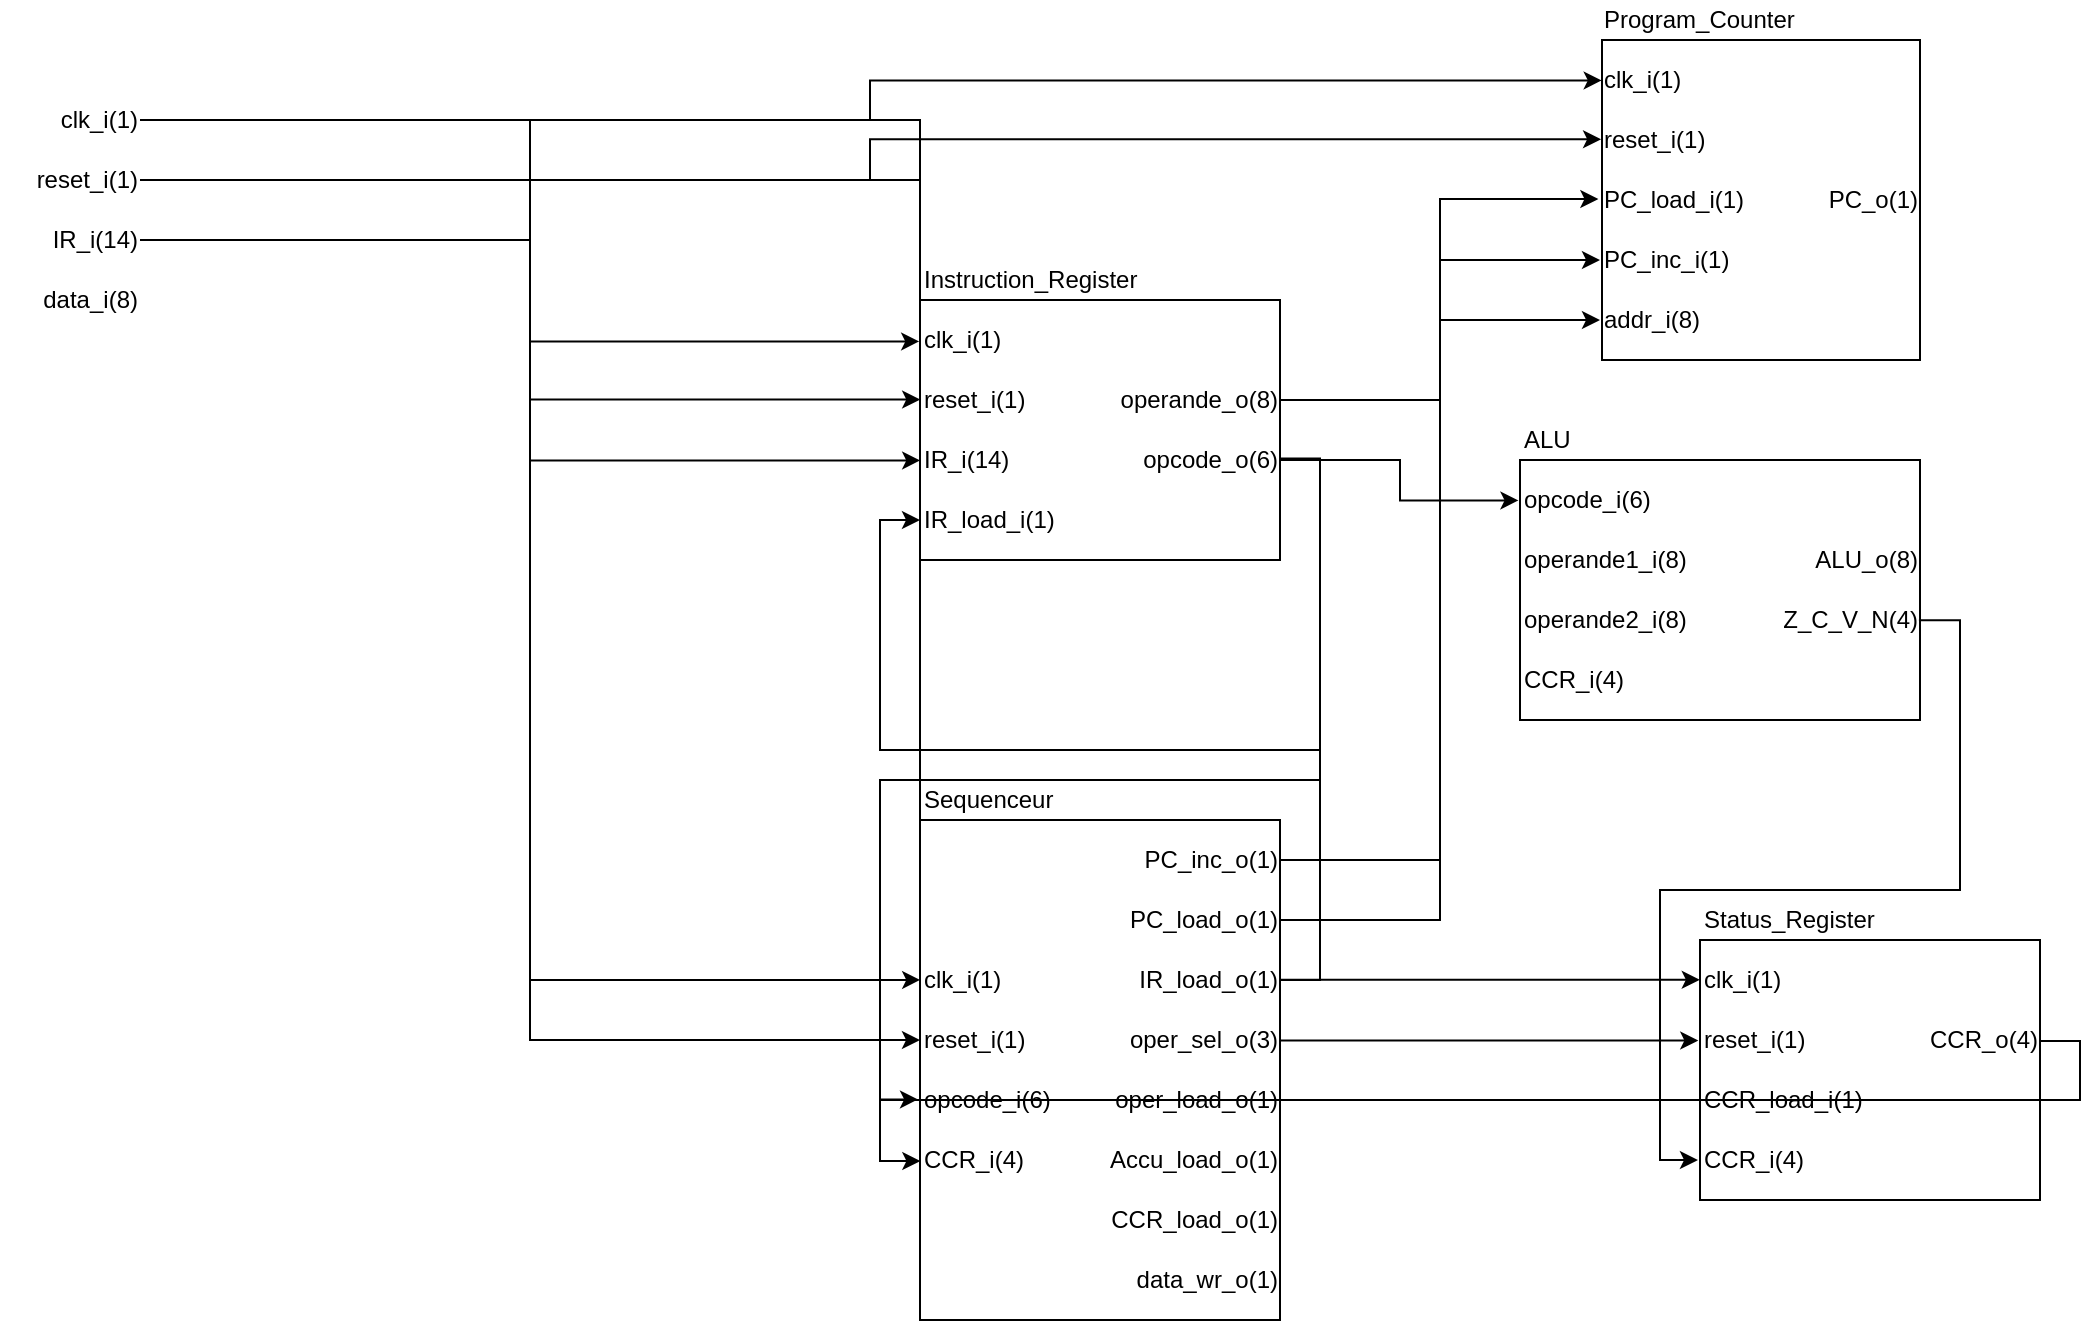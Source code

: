 <mxfile version="23.1.5" type="device">
  <diagram name="Page-1" id="jwIUeSGBcwA--1RXkkxF">
    <mxGraphModel dx="1886" dy="871" grid="1" gridSize="10" guides="1" tooltips="1" connect="1" arrows="1" fold="1" page="1" pageScale="1" pageWidth="1169" pageHeight="827" math="0" shadow="0">
      <root>
        <mxCell id="0" />
        <mxCell id="1" parent="0" />
        <mxCell id="cXgWGchafQ5C-qkIUdc8-190" value="" style="group" vertex="1" connectable="0" parent="1">
          <mxGeometry x="500" y="170" width="180" height="150" as="geometry" />
        </mxCell>
        <mxCell id="cXgWGchafQ5C-qkIUdc8-164" value="" style="whiteSpace=wrap;html=1;" vertex="1" parent="cXgWGchafQ5C-qkIUdc8-190">
          <mxGeometry y="20" width="180" height="130" as="geometry" />
        </mxCell>
        <mxCell id="cXgWGchafQ5C-qkIUdc8-177" value="clk_i(1)" style="text;html=1;align=left;verticalAlign=middle;resizable=1;points=[];autosize=0;strokeColor=none;fillColor=none;movable=1;rotatable=1;deletable=1;editable=1;locked=0;connectable=1;" vertex="1" parent="cXgWGchafQ5C-qkIUdc8-190">
          <mxGeometry y="30" width="50" height="20" as="geometry" />
        </mxCell>
        <mxCell id="cXgWGchafQ5C-qkIUdc8-178" value="reset_i(1)" style="text;html=1;align=left;verticalAlign=middle;resizable=1;points=[];autosize=0;strokeColor=none;fillColor=none;movable=1;rotatable=1;deletable=1;editable=1;locked=0;connectable=1;" vertex="1" parent="cXgWGchafQ5C-qkIUdc8-190">
          <mxGeometry y="60" width="50" height="20" as="geometry" />
        </mxCell>
        <mxCell id="cXgWGchafQ5C-qkIUdc8-179" value="IR_i(14)" style="text;html=1;align=left;verticalAlign=middle;resizable=1;points=[];autosize=0;strokeColor=none;fillColor=none;movable=1;rotatable=1;deletable=1;editable=1;locked=0;connectable=1;" vertex="1" parent="cXgWGchafQ5C-qkIUdc8-190">
          <mxGeometry y="90" width="50" height="20" as="geometry" />
        </mxCell>
        <mxCell id="cXgWGchafQ5C-qkIUdc8-181" value="Instruction_Register" style="text;html=1;align=left;verticalAlign=middle;resizable=1;points=[];autosize=0;strokeColor=none;fillColor=none;movable=1;rotatable=1;deletable=1;editable=1;locked=0;connectable=1;" vertex="1" parent="cXgWGchafQ5C-qkIUdc8-190">
          <mxGeometry width="120" height="20" as="geometry" />
        </mxCell>
        <mxCell id="cXgWGchafQ5C-qkIUdc8-184" value="IR_load_i(1)" style="text;html=1;align=left;verticalAlign=middle;resizable=1;points=[];autosize=0;strokeColor=none;fillColor=none;movable=1;rotatable=1;deletable=1;editable=1;locked=0;connectable=1;" vertex="1" parent="cXgWGchafQ5C-qkIUdc8-190">
          <mxGeometry y="120" width="70" height="20" as="geometry" />
        </mxCell>
        <mxCell id="cXgWGchafQ5C-qkIUdc8-185" value="operande_o(8)" style="text;html=1;align=right;verticalAlign=middle;resizable=1;points=[];autosize=0;strokeColor=none;fillColor=none;movable=1;rotatable=1;deletable=1;editable=1;locked=0;connectable=1;" vertex="1" parent="cXgWGchafQ5C-qkIUdc8-190">
          <mxGeometry x="90" y="60" width="90" height="20" as="geometry" />
        </mxCell>
        <mxCell id="cXgWGchafQ5C-qkIUdc8-186" value="opcode_o(6)" style="text;html=1;align=right;verticalAlign=middle;resizable=1;points=[];autosize=0;strokeColor=none;fillColor=none;movable=1;rotatable=1;deletable=1;editable=1;locked=0;connectable=1;" vertex="1" parent="cXgWGchafQ5C-qkIUdc8-190">
          <mxGeometry x="90" y="90" width="90" height="20" as="geometry" />
        </mxCell>
        <mxCell id="cXgWGchafQ5C-qkIUdc8-203" style="edgeStyle=orthogonalEdgeStyle;rounded=0;orthogonalLoop=1;jettySize=auto;html=1;entryX=-0.008;entryY=0.536;entryDx=0;entryDy=0;entryPerimeter=0;" edge="1" parent="1" source="cXgWGchafQ5C-qkIUdc8-197" target="cXgWGchafQ5C-qkIUdc8-177">
          <mxGeometry relative="1" as="geometry">
            <mxPoint x="490" y="110" as="targetPoint" />
          </mxGeometry>
        </mxCell>
        <mxCell id="cXgWGchafQ5C-qkIUdc8-216" style="edgeStyle=orthogonalEdgeStyle;rounded=0;orthogonalLoop=1;jettySize=auto;html=1;entryX=0.017;entryY=0.51;entryDx=0;entryDy=0;entryPerimeter=0;" edge="1" parent="1" source="cXgWGchafQ5C-qkIUdc8-197" target="cXgWGchafQ5C-qkIUdc8-206">
          <mxGeometry relative="1" as="geometry">
            <mxPoint x="620" y="90" as="targetPoint" />
          </mxGeometry>
        </mxCell>
        <mxCell id="cXgWGchafQ5C-qkIUdc8-247" style="edgeStyle=orthogonalEdgeStyle;rounded=0;orthogonalLoop=1;jettySize=auto;html=1;entryX=0.002;entryY=0.499;entryDx=0;entryDy=0;entryPerimeter=0;" edge="1" parent="1" source="cXgWGchafQ5C-qkIUdc8-197" target="cXgWGchafQ5C-qkIUdc8-228">
          <mxGeometry relative="1" as="geometry">
            <mxPoint x="200" y="440" as="targetPoint" />
          </mxGeometry>
        </mxCell>
        <mxCell id="cXgWGchafQ5C-qkIUdc8-265" style="edgeStyle=orthogonalEdgeStyle;rounded=0;orthogonalLoop=1;jettySize=auto;html=1;entryX=-0.002;entryY=0.494;entryDx=0;entryDy=0;entryPerimeter=0;" edge="1" parent="1" source="cXgWGchafQ5C-qkIUdc8-197" target="cXgWGchafQ5C-qkIUdc8-253">
          <mxGeometry relative="1" as="geometry">
            <mxPoint x="830" y="540" as="targetPoint" />
          </mxGeometry>
        </mxCell>
        <mxCell id="cXgWGchafQ5C-qkIUdc8-197" value="clk_i(1)" style="text;html=1;align=right;verticalAlign=middle;resizable=1;points=[];autosize=0;strokeColor=none;fillColor=none;movable=1;rotatable=1;deletable=1;editable=1;locked=0;connectable=1;" vertex="1" parent="1">
          <mxGeometry x="40" y="90" width="70" height="20" as="geometry" />
        </mxCell>
        <mxCell id="cXgWGchafQ5C-qkIUdc8-217" style="edgeStyle=orthogonalEdgeStyle;rounded=0;orthogonalLoop=1;jettySize=auto;html=1;entryX=0.009;entryY=0.482;entryDx=0;entryDy=0;entryPerimeter=0;" edge="1" parent="1" source="cXgWGchafQ5C-qkIUdc8-198" target="cXgWGchafQ5C-qkIUdc8-207">
          <mxGeometry relative="1" as="geometry">
            <mxPoint x="620" y="110.0" as="targetPoint" />
          </mxGeometry>
        </mxCell>
        <mxCell id="cXgWGchafQ5C-qkIUdc8-248" style="edgeStyle=orthogonalEdgeStyle;rounded=0;orthogonalLoop=1;jettySize=auto;html=1;entryX=0;entryY=0.5;entryDx=0;entryDy=0;entryPerimeter=0;" edge="1" parent="1" source="cXgWGchafQ5C-qkIUdc8-198" target="cXgWGchafQ5C-qkIUdc8-229">
          <mxGeometry relative="1" as="geometry">
            <mxPoint x="190" y="490" as="targetPoint" />
          </mxGeometry>
        </mxCell>
        <mxCell id="cXgWGchafQ5C-qkIUdc8-266" style="edgeStyle=orthogonalEdgeStyle;rounded=0;orthogonalLoop=1;jettySize=auto;html=1;entryX=-0.014;entryY=0.513;entryDx=0;entryDy=0;entryPerimeter=0;" edge="1" parent="1" source="cXgWGchafQ5C-qkIUdc8-198" target="cXgWGchafQ5C-qkIUdc8-257">
          <mxGeometry relative="1" as="geometry">
            <mxPoint x="830" y="620" as="targetPoint" />
          </mxGeometry>
        </mxCell>
        <mxCell id="cXgWGchafQ5C-qkIUdc8-198" value="reset_i(1)" style="text;html=1;align=right;verticalAlign=middle;resizable=1;points=[];autosize=0;strokeColor=none;fillColor=none;movable=1;rotatable=1;deletable=1;editable=1;locked=0;connectable=1;" vertex="1" parent="1">
          <mxGeometry x="50" y="120" width="60" height="20" as="geometry" />
        </mxCell>
        <mxCell id="cXgWGchafQ5C-qkIUdc8-205" style="edgeStyle=orthogonalEdgeStyle;rounded=0;orthogonalLoop=1;jettySize=auto;html=1;entryX=0.002;entryY=0.512;entryDx=0;entryDy=0;entryPerimeter=0;" edge="1" parent="1" source="cXgWGchafQ5C-qkIUdc8-200" target="cXgWGchafQ5C-qkIUdc8-179">
          <mxGeometry relative="1" as="geometry">
            <mxPoint x="450" y="160" as="targetPoint" />
          </mxGeometry>
        </mxCell>
        <mxCell id="cXgWGchafQ5C-qkIUdc8-200" value="IR_i(14)" style="text;html=1;align=right;verticalAlign=middle;resizable=1;points=[];autosize=0;strokeColor=none;fillColor=none;movable=1;rotatable=1;deletable=1;editable=1;locked=0;connectable=1;" vertex="1" parent="1">
          <mxGeometry x="60" y="150" width="50" height="20" as="geometry" />
        </mxCell>
        <mxCell id="cXgWGchafQ5C-qkIUdc8-201" value="data_i(8)" style="text;html=1;align=right;verticalAlign=middle;resizable=1;points=[];autosize=0;strokeColor=none;fillColor=none;movable=1;rotatable=1;deletable=1;editable=1;locked=0;connectable=1;" vertex="1" parent="1">
          <mxGeometry x="50" y="180" width="60" height="20" as="geometry" />
        </mxCell>
        <mxCell id="cXgWGchafQ5C-qkIUdc8-204" style="edgeStyle=orthogonalEdgeStyle;rounded=0;orthogonalLoop=1;jettySize=auto;html=1;entryX=0.002;entryY=0.488;entryDx=0;entryDy=0;entryPerimeter=0;" edge="1" parent="1" source="cXgWGchafQ5C-qkIUdc8-198" target="cXgWGchafQ5C-qkIUdc8-178">
          <mxGeometry relative="1" as="geometry">
            <mxPoint x="410" y="170" as="targetPoint" />
          </mxGeometry>
        </mxCell>
        <mxCell id="cXgWGchafQ5C-qkIUdc8-214" style="edgeStyle=orthogonalEdgeStyle;rounded=0;orthogonalLoop=1;jettySize=auto;html=1;entryX=0;entryY=0.5;entryDx=0;entryDy=0;entryPerimeter=0;" edge="1" parent="1" source="cXgWGchafQ5C-qkIUdc8-185" target="cXgWGchafQ5C-qkIUdc8-210">
          <mxGeometry relative="1" as="geometry">
            <mxPoint x="660" y="220" as="targetPoint" />
          </mxGeometry>
        </mxCell>
        <mxCell id="cXgWGchafQ5C-qkIUdc8-215" value="" style="group" vertex="1" connectable="0" parent="1">
          <mxGeometry x="840" y="40" width="160" height="180" as="geometry" />
        </mxCell>
        <mxCell id="cXgWGchafQ5C-qkIUdc8-212" value="" style="whiteSpace=wrap;html=1;" vertex="1" parent="cXgWGchafQ5C-qkIUdc8-215">
          <mxGeometry x="1" y="20" width="159" height="160" as="geometry" />
        </mxCell>
        <mxCell id="cXgWGchafQ5C-qkIUdc8-206" value="clk_i(1)" style="text;html=1;align=left;verticalAlign=middle;resizable=1;points=[];autosize=0;strokeColor=none;fillColor=none;movable=1;rotatable=1;deletable=1;editable=1;locked=0;connectable=1;" vertex="1" parent="cXgWGchafQ5C-qkIUdc8-215">
          <mxGeometry y="30" width="50" height="20" as="geometry" />
        </mxCell>
        <mxCell id="cXgWGchafQ5C-qkIUdc8-207" value="reset_i(1)" style="text;html=1;align=left;verticalAlign=middle;resizable=1;points=[];autosize=0;strokeColor=none;fillColor=none;movable=1;rotatable=1;deletable=1;editable=1;locked=0;connectable=1;" vertex="1" parent="cXgWGchafQ5C-qkIUdc8-215">
          <mxGeometry y="60" width="60" height="20" as="geometry" />
        </mxCell>
        <mxCell id="cXgWGchafQ5C-qkIUdc8-208" value="PC_load_i(1)" style="text;html=1;align=left;verticalAlign=middle;resizable=1;points=[];autosize=0;strokeColor=none;fillColor=none;movable=1;rotatable=1;deletable=1;editable=1;locked=0;connectable=1;" vertex="1" parent="cXgWGchafQ5C-qkIUdc8-215">
          <mxGeometry y="90" width="80" height="20" as="geometry" />
        </mxCell>
        <mxCell id="cXgWGchafQ5C-qkIUdc8-209" value="PC_inc_i(1)" style="text;html=1;align=left;verticalAlign=middle;resizable=1;points=[];autosize=0;strokeColor=none;fillColor=none;movable=1;rotatable=1;deletable=1;editable=1;locked=0;connectable=1;" vertex="1" parent="cXgWGchafQ5C-qkIUdc8-215">
          <mxGeometry y="120" width="80" height="20" as="geometry" />
        </mxCell>
        <mxCell id="cXgWGchafQ5C-qkIUdc8-210" value="addr_i(8)" style="text;html=1;align=left;verticalAlign=middle;resizable=1;points=[];autosize=0;strokeColor=none;fillColor=none;movable=1;rotatable=1;deletable=1;editable=1;locked=0;connectable=1;" vertex="1" parent="cXgWGchafQ5C-qkIUdc8-215">
          <mxGeometry y="150" width="60" height="20" as="geometry" />
        </mxCell>
        <mxCell id="cXgWGchafQ5C-qkIUdc8-211" value="PC_o(1)" style="text;html=1;align=right;verticalAlign=middle;resizable=1;points=[];autosize=0;strokeColor=none;fillColor=none;movable=1;rotatable=1;deletable=1;editable=1;locked=0;connectable=1;" vertex="1" parent="cXgWGchafQ5C-qkIUdc8-215">
          <mxGeometry x="100" y="90" width="60" height="20" as="geometry" />
        </mxCell>
        <mxCell id="cXgWGchafQ5C-qkIUdc8-213" value="Program_Counter" style="text;html=1;align=left;verticalAlign=middle;resizable=1;points=[];autosize=0;strokeColor=none;fillColor=none;movable=1;rotatable=1;deletable=1;editable=1;locked=0;connectable=1;" vertex="1" parent="cXgWGchafQ5C-qkIUdc8-215">
          <mxGeometry width="110" height="20" as="geometry" />
        </mxCell>
        <mxCell id="cXgWGchafQ5C-qkIUdc8-226" value="" style="group" vertex="1" connectable="0" parent="1">
          <mxGeometry x="800" y="250" width="200" height="150" as="geometry" />
        </mxCell>
        <mxCell id="cXgWGchafQ5C-qkIUdc8-224" value="" style="whiteSpace=wrap;html=1;" vertex="1" parent="cXgWGchafQ5C-qkIUdc8-226">
          <mxGeometry y="20" width="200" height="130" as="geometry" />
        </mxCell>
        <mxCell id="cXgWGchafQ5C-qkIUdc8-218" value="opcode_i(6)" style="text;html=1;align=left;verticalAlign=middle;resizable=1;points=[];autosize=0;strokeColor=none;fillColor=none;movable=1;rotatable=1;deletable=1;editable=1;locked=0;connectable=1;" vertex="1" parent="cXgWGchafQ5C-qkIUdc8-226">
          <mxGeometry y="30" width="70" height="20" as="geometry" />
        </mxCell>
        <mxCell id="cXgWGchafQ5C-qkIUdc8-220" value="operande2_i(8)" style="text;html=1;align=left;verticalAlign=middle;resizable=1;points=[];autosize=0;strokeColor=none;fillColor=none;movable=1;rotatable=1;deletable=1;editable=1;locked=0;connectable=1;" vertex="1" parent="cXgWGchafQ5C-qkIUdc8-226">
          <mxGeometry y="90" width="90" height="20" as="geometry" />
        </mxCell>
        <mxCell id="cXgWGchafQ5C-qkIUdc8-219" value="operande1_i(8)" style="text;html=1;align=left;verticalAlign=middle;resizable=1;points=[];autosize=0;strokeColor=none;fillColor=none;movable=1;rotatable=1;deletable=1;editable=1;locked=0;connectable=1;" vertex="1" parent="cXgWGchafQ5C-qkIUdc8-226">
          <mxGeometry y="60" width="90" height="20" as="geometry" />
        </mxCell>
        <mxCell id="cXgWGchafQ5C-qkIUdc8-221" value="CCR_i(4)" style="text;html=1;align=left;verticalAlign=middle;resizable=1;points=[];autosize=0;strokeColor=none;fillColor=none;movable=1;rotatable=1;deletable=1;editable=1;locked=0;connectable=1;" vertex="1" parent="cXgWGchafQ5C-qkIUdc8-226">
          <mxGeometry y="120" width="60" height="20" as="geometry" />
        </mxCell>
        <mxCell id="cXgWGchafQ5C-qkIUdc8-222" value="ALU_o(8)" style="text;html=1;align=right;verticalAlign=middle;resizable=1;points=[];autosize=0;strokeColor=none;fillColor=none;movable=1;rotatable=1;deletable=1;editable=1;locked=0;connectable=1;" vertex="1" parent="cXgWGchafQ5C-qkIUdc8-226">
          <mxGeometry x="110" y="60" width="90" height="20" as="geometry" />
        </mxCell>
        <mxCell id="cXgWGchafQ5C-qkIUdc8-223" value="Z_C_V_N(4)" style="text;html=1;align=right;verticalAlign=middle;resizable=1;points=[];autosize=0;strokeColor=none;fillColor=none;movable=1;rotatable=1;deletable=1;editable=1;locked=0;connectable=1;" vertex="1" parent="cXgWGchafQ5C-qkIUdc8-226">
          <mxGeometry x="110" y="90" width="90" height="20" as="geometry" />
        </mxCell>
        <mxCell id="cXgWGchafQ5C-qkIUdc8-225" value="ALU" style="text;html=1;align=left;verticalAlign=middle;resizable=1;points=[];autosize=0;strokeColor=none;fillColor=none;movable=1;rotatable=1;deletable=1;editable=1;locked=0;connectable=1;" vertex="1" parent="cXgWGchafQ5C-qkIUdc8-226">
          <mxGeometry width="40" height="20" as="geometry" />
        </mxCell>
        <mxCell id="cXgWGchafQ5C-qkIUdc8-227" style="edgeStyle=orthogonalEdgeStyle;rounded=0;orthogonalLoop=1;jettySize=auto;html=1;entryX=-0.011;entryY=0.51;entryDx=0;entryDy=0;entryPerimeter=0;" edge="1" parent="1" source="cXgWGchafQ5C-qkIUdc8-186" target="cXgWGchafQ5C-qkIUdc8-218">
          <mxGeometry relative="1" as="geometry">
            <mxPoint x="600" y="320" as="targetPoint" />
          </mxGeometry>
        </mxCell>
        <mxCell id="cXgWGchafQ5C-qkIUdc8-246" value="" style="group" vertex="1" connectable="0" parent="1">
          <mxGeometry x="500" y="430" width="180" height="270" as="geometry" />
        </mxCell>
        <mxCell id="cXgWGchafQ5C-qkIUdc8-241" value="" style="whiteSpace=wrap;html=1;" vertex="1" parent="cXgWGchafQ5C-qkIUdc8-246">
          <mxGeometry y="20" width="180" height="250" as="geometry" />
        </mxCell>
        <mxCell id="cXgWGchafQ5C-qkIUdc8-228" value="clk_i(1)" style="text;html=1;align=left;verticalAlign=middle;resizable=1;points=[];autosize=0;strokeColor=none;fillColor=none;movable=1;rotatable=1;deletable=1;editable=1;locked=0;connectable=1;" vertex="1" parent="cXgWGchafQ5C-qkIUdc8-246">
          <mxGeometry y="90" width="50" height="20" as="geometry" />
        </mxCell>
        <mxCell id="cXgWGchafQ5C-qkIUdc8-229" value="reset_i(1)" style="text;html=1;align=left;verticalAlign=middle;resizable=1;points=[];autosize=0;strokeColor=none;fillColor=none;movable=1;rotatable=1;deletable=1;editable=1;locked=0;connectable=1;" vertex="1" parent="cXgWGchafQ5C-qkIUdc8-246">
          <mxGeometry y="120" width="60" height="20" as="geometry" />
        </mxCell>
        <mxCell id="cXgWGchafQ5C-qkIUdc8-230" value="opcode_i(6)" style="text;html=1;align=left;verticalAlign=middle;resizable=1;points=[];autosize=0;strokeColor=none;fillColor=none;movable=1;rotatable=1;deletable=1;editable=1;locked=0;connectable=1;" vertex="1" parent="cXgWGchafQ5C-qkIUdc8-246">
          <mxGeometry y="150" width="70" height="20" as="geometry" />
        </mxCell>
        <mxCell id="cXgWGchafQ5C-qkIUdc8-231" value="CCR_i(4)" style="text;html=1;align=left;verticalAlign=middle;resizable=1;points=[];autosize=0;strokeColor=none;fillColor=none;movable=1;rotatable=1;deletable=1;editable=1;locked=0;connectable=1;" vertex="1" parent="cXgWGchafQ5C-qkIUdc8-246">
          <mxGeometry y="180" width="60" height="20" as="geometry" />
        </mxCell>
        <mxCell id="cXgWGchafQ5C-qkIUdc8-233" value="PC_inc_o(1)" style="text;html=1;align=right;verticalAlign=middle;resizable=1;points=[];autosize=0;strokeColor=none;fillColor=none;movable=1;rotatable=1;deletable=1;editable=1;locked=0;connectable=1;" vertex="1" parent="cXgWGchafQ5C-qkIUdc8-246">
          <mxGeometry x="110" y="30" width="70" height="20" as="geometry" />
        </mxCell>
        <mxCell id="cXgWGchafQ5C-qkIUdc8-234" value="PC_load_o(1)" style="text;html=1;align=right;verticalAlign=middle;resizable=1;points=[];autosize=0;strokeColor=none;fillColor=none;movable=1;rotatable=1;deletable=1;editable=1;locked=0;connectable=1;" vertex="1" parent="cXgWGchafQ5C-qkIUdc8-246">
          <mxGeometry x="100" y="60" width="80" height="20" as="geometry" />
        </mxCell>
        <mxCell id="cXgWGchafQ5C-qkIUdc8-235" value="IR_load_o(1)" style="text;html=1;align=right;verticalAlign=middle;resizable=1;points=[];autosize=0;strokeColor=none;fillColor=none;movable=1;rotatable=1;deletable=1;editable=1;locked=0;connectable=1;" vertex="1" parent="cXgWGchafQ5C-qkIUdc8-246">
          <mxGeometry x="100" y="90" width="80" height="20" as="geometry" />
        </mxCell>
        <mxCell id="cXgWGchafQ5C-qkIUdc8-236" value="oper_sel_o(3)" style="text;html=1;align=right;verticalAlign=middle;resizable=1;points=[];autosize=0;strokeColor=none;fillColor=none;movable=1;rotatable=1;deletable=1;editable=1;locked=0;connectable=1;" vertex="1" parent="cXgWGchafQ5C-qkIUdc8-246">
          <mxGeometry x="100" y="120" width="80" height="20" as="geometry" />
        </mxCell>
        <mxCell id="cXgWGchafQ5C-qkIUdc8-237" value="oper_load_o(1)" style="text;html=1;align=right;verticalAlign=middle;resizable=1;points=[];autosize=0;strokeColor=none;fillColor=none;movable=1;rotatable=1;deletable=1;editable=1;locked=0;connectable=1;" vertex="1" parent="cXgWGchafQ5C-qkIUdc8-246">
          <mxGeometry x="90" y="150" width="90" height="20" as="geometry" />
        </mxCell>
        <mxCell id="cXgWGchafQ5C-qkIUdc8-238" value="Accu_load_o(1)" style="text;html=1;align=right;verticalAlign=middle;resizable=1;points=[];autosize=0;strokeColor=none;fillColor=none;movable=1;rotatable=1;deletable=1;editable=1;locked=0;connectable=1;" vertex="1" parent="cXgWGchafQ5C-qkIUdc8-246">
          <mxGeometry x="90" y="180" width="90" height="20" as="geometry" />
        </mxCell>
        <mxCell id="cXgWGchafQ5C-qkIUdc8-239" value="CCR_load_o(1)" style="text;html=1;align=right;verticalAlign=middle;resizable=1;points=[];autosize=0;strokeColor=none;fillColor=none;movable=1;rotatable=1;deletable=1;editable=1;locked=0;connectable=1;" vertex="1" parent="cXgWGchafQ5C-qkIUdc8-246">
          <mxGeometry x="90" y="210" width="90" height="20" as="geometry" />
        </mxCell>
        <mxCell id="cXgWGchafQ5C-qkIUdc8-240" value="data_wr_o(1)" style="text;html=1;align=right;verticalAlign=middle;resizable=1;points=[];autosize=0;strokeColor=none;fillColor=none;movable=1;rotatable=1;deletable=1;editable=1;locked=0;connectable=1;" vertex="1" parent="cXgWGchafQ5C-qkIUdc8-246">
          <mxGeometry x="100" y="240" width="80" height="20" as="geometry" />
        </mxCell>
        <mxCell id="cXgWGchafQ5C-qkIUdc8-242" value="Sequenceur" style="text;html=1;align=left;verticalAlign=middle;resizable=1;points=[];autosize=0;strokeColor=none;fillColor=none;movable=1;rotatable=1;deletable=1;editable=1;locked=0;connectable=1;" vertex="1" parent="cXgWGchafQ5C-qkIUdc8-246">
          <mxGeometry width="80" height="20" as="geometry" />
        </mxCell>
        <mxCell id="cXgWGchafQ5C-qkIUdc8-249" style="edgeStyle=orthogonalEdgeStyle;rounded=0;orthogonalLoop=1;jettySize=auto;html=1;exitX=1.002;exitY=0.46;exitDx=0;exitDy=0;exitPerimeter=0;entryX=-0.014;entryY=0.485;entryDx=0;entryDy=0;entryPerimeter=0;" edge="1" parent="1" source="cXgWGchafQ5C-qkIUdc8-186" target="cXgWGchafQ5C-qkIUdc8-230">
          <mxGeometry relative="1" as="geometry">
            <mxPoint x="430" y="580" as="targetPoint" />
          </mxGeometry>
        </mxCell>
        <mxCell id="cXgWGchafQ5C-qkIUdc8-250" style="edgeStyle=orthogonalEdgeStyle;rounded=0;orthogonalLoop=1;jettySize=auto;html=1;entryX=0;entryY=0.5;entryDx=0;entryDy=0;entryPerimeter=0;" edge="1" parent="1" source="cXgWGchafQ5C-qkIUdc8-233" target="cXgWGchafQ5C-qkIUdc8-209">
          <mxGeometry relative="1" as="geometry">
            <mxPoint x="820" y="170" as="targetPoint" />
          </mxGeometry>
        </mxCell>
        <mxCell id="cXgWGchafQ5C-qkIUdc8-251" style="edgeStyle=orthogonalEdgeStyle;rounded=0;orthogonalLoop=1;jettySize=auto;html=1;entryX=-0.01;entryY=0.475;entryDx=0;entryDy=0;entryPerimeter=0;" edge="1" parent="1" source="cXgWGchafQ5C-qkIUdc8-234" target="cXgWGchafQ5C-qkIUdc8-208">
          <mxGeometry relative="1" as="geometry">
            <mxPoint x="810" y="140" as="targetPoint" />
          </mxGeometry>
        </mxCell>
        <mxCell id="cXgWGchafQ5C-qkIUdc8-252" style="edgeStyle=orthogonalEdgeStyle;rounded=0;orthogonalLoop=1;jettySize=auto;html=1;exitX=1;exitY=0.5;exitDx=0;exitDy=0;exitPerimeter=0;entryX=0;entryY=0.5;entryDx=0;entryDy=0;entryPerimeter=0;" edge="1" parent="1" source="cXgWGchafQ5C-qkIUdc8-235" target="cXgWGchafQ5C-qkIUdc8-184">
          <mxGeometry relative="1" as="geometry">
            <mxPoint x="470" y="320" as="targetPoint" />
          </mxGeometry>
        </mxCell>
        <mxCell id="cXgWGchafQ5C-qkIUdc8-264" value="" style="group" vertex="1" connectable="0" parent="1">
          <mxGeometry x="890" y="490" width="170" height="150" as="geometry" />
        </mxCell>
        <mxCell id="cXgWGchafQ5C-qkIUdc8-262" value="" style="whiteSpace=wrap;html=1;" vertex="1" parent="cXgWGchafQ5C-qkIUdc8-264">
          <mxGeometry y="20" width="170" height="130" as="geometry" />
        </mxCell>
        <mxCell id="cXgWGchafQ5C-qkIUdc8-253" value="clk_i(1)" style="text;html=1;align=left;verticalAlign=middle;resizable=1;points=[];autosize=0;strokeColor=none;fillColor=none;movable=1;rotatable=1;deletable=1;editable=1;locked=0;connectable=1;" vertex="1" parent="cXgWGchafQ5C-qkIUdc8-264">
          <mxGeometry y="30" width="50" height="20" as="geometry" />
        </mxCell>
        <mxCell id="cXgWGchafQ5C-qkIUdc8-257" value="reset_i(1)" style="text;html=1;align=left;verticalAlign=middle;resizable=1;points=[];autosize=0;strokeColor=none;fillColor=none;movable=1;rotatable=1;deletable=1;editable=1;locked=0;connectable=1;" vertex="1" parent="cXgWGchafQ5C-qkIUdc8-264">
          <mxGeometry y="60" width="60" height="20" as="geometry" />
        </mxCell>
        <mxCell id="cXgWGchafQ5C-qkIUdc8-258" value="CCR_load_i(1)" style="text;html=1;align=left;verticalAlign=middle;resizable=1;points=[];autosize=0;strokeColor=none;fillColor=none;movable=1;rotatable=1;deletable=1;editable=1;locked=0;connectable=1;" vertex="1" parent="cXgWGchafQ5C-qkIUdc8-264">
          <mxGeometry y="90" width="90" height="20" as="geometry" />
        </mxCell>
        <mxCell id="cXgWGchafQ5C-qkIUdc8-259" value="CCR_i(4)" style="text;html=1;align=left;verticalAlign=middle;resizable=1;points=[];autosize=0;strokeColor=none;fillColor=none;movable=1;rotatable=1;deletable=1;editable=1;locked=0;connectable=1;" vertex="1" parent="cXgWGchafQ5C-qkIUdc8-264">
          <mxGeometry y="120" width="60" height="20" as="geometry" />
        </mxCell>
        <mxCell id="cXgWGchafQ5C-qkIUdc8-260" value="CCR_o(4)" style="text;html=1;align=right;verticalAlign=middle;resizable=1;points=[];autosize=0;strokeColor=none;fillColor=none;movable=1;rotatable=1;deletable=1;editable=1;locked=0;connectable=1;" vertex="1" parent="cXgWGchafQ5C-qkIUdc8-264">
          <mxGeometry x="110" y="60" width="60" height="20" as="geometry" />
        </mxCell>
        <mxCell id="cXgWGchafQ5C-qkIUdc8-263" value="Status_Register" style="text;html=1;align=left;verticalAlign=middle;resizable=1;points=[];autosize=0;strokeColor=none;fillColor=none;movable=1;rotatable=1;deletable=1;editable=1;locked=0;connectable=1;" vertex="1" parent="cXgWGchafQ5C-qkIUdc8-264">
          <mxGeometry width="100" height="20" as="geometry" />
        </mxCell>
        <mxCell id="cXgWGchafQ5C-qkIUdc8-267" style="edgeStyle=orthogonalEdgeStyle;rounded=0;orthogonalLoop=1;jettySize=auto;html=1;exitX=0.994;exitY=0.504;exitDx=0;exitDy=0;exitPerimeter=0;entryX=-0.017;entryY=0.5;entryDx=0;entryDy=0;entryPerimeter=0;" edge="1" parent="1" source="cXgWGchafQ5C-qkIUdc8-223" target="cXgWGchafQ5C-qkIUdc8-259">
          <mxGeometry relative="1" as="geometry">
            <mxPoint x="840" y="610" as="targetPoint" />
          </mxGeometry>
        </mxCell>
        <mxCell id="cXgWGchafQ5C-qkIUdc8-268" style="edgeStyle=orthogonalEdgeStyle;rounded=0;orthogonalLoop=1;jettySize=auto;html=1;exitX=1.004;exitY=0.523;exitDx=0;exitDy=0;exitPerimeter=0;entryX=0.003;entryY=0.525;entryDx=0;entryDy=0;entryPerimeter=0;elbow=vertical;" edge="1" parent="1" source="cXgWGchafQ5C-qkIUdc8-260" target="cXgWGchafQ5C-qkIUdc8-231">
          <mxGeometry relative="1" as="geometry">
            <mxPoint x="430" y="630" as="targetPoint" />
          </mxGeometry>
        </mxCell>
      </root>
    </mxGraphModel>
  </diagram>
</mxfile>
